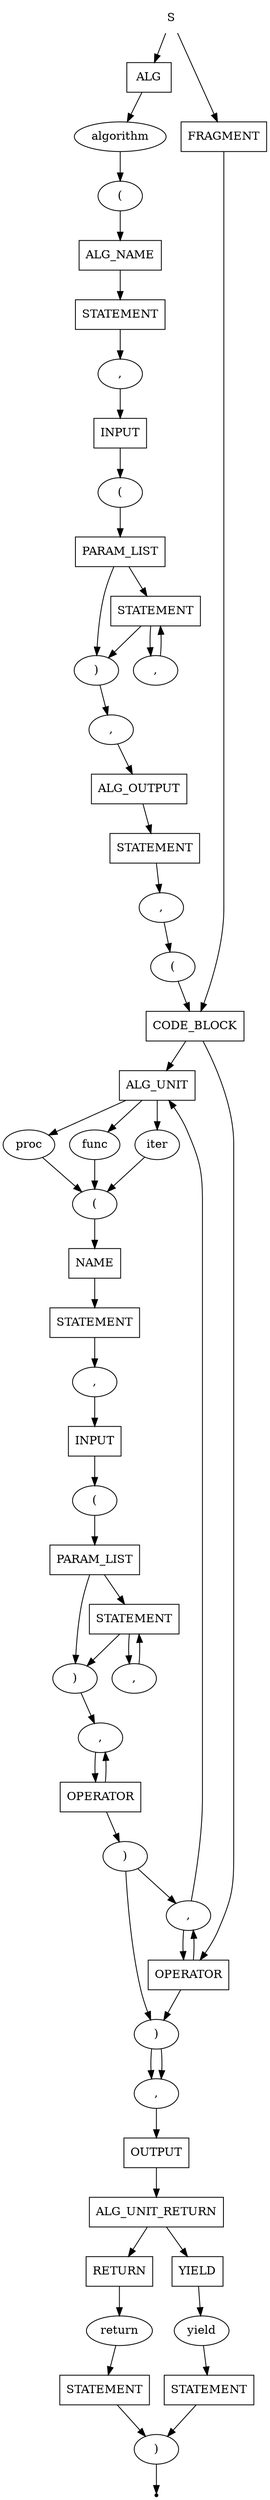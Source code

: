 digraph S {
    start [label=S shape=plaintext]
    alg [label=ALG shape=box]

    statement [label=STATEMENT shape=box]

    algorithm [label=algorithm shape=oval]
    alg_br_open [label="(" shape=oval]
    alg_br_close [label=")" shape=oval]
    alg_name [label=ALG_NAME shape=box]
    alg_comma_1 [label="," shape=oval]
    alg_comma_2 [label="," shape=oval]
    alg_comma_3 [label="," shape=oval]
    alg_comma_4 [label="," shape=oval]
    input [label=INPUT shape=box]
    alg_output [label=ALG_OUTPUT shape=box]
    out_statement [label=STATEMENT shape=box]

    cb_open [label="(" shape=oval]
    cb_close [label=")" shape=oval]
    code_block [label=CODE_BLOCK shape=box]
    output [label=OUTPUT shape=box]

    return_type [label=ALG_UNIT_RETURN shape=box]
    return [label=RETURN shape=box]
    
    return_command [label="return" shape=oval]
    return_command_statement [label=STATEMENT shape=box]

    yield [label=YIELD shape=box]

    yield_command [label="yield" shape=oval]
    yield_command_statement [label=STATEMENT shape=box]

    input_br_open [label="(" shape=oval]
    input_br_close [label=")" shape=oval]
    param_list [label=PARAM_LIST shape=box]

    param_list_statement [label=STATEMENT shape=box]
    param_list_comma [label="," shape=oval]

    fragment [label=FRAGMENT shape=box]
    end [label="" shape=point]

    alg_unit [label=ALG_UNIT shape=box]

    proc [label=proc shape=oval]
    func [label=func shape=oval]
    iter [label=iter shape=oval]
    alg_unit_br_open [label="(" shape=oval]
    alg_unit_br_close [label=")" shape=oval]
    alg_unit_name [label=NAME shape=box]
    alg_unit_name_statement [label=STATEMENT shape=box]
    alg_unit_comma_1 [label="," shape=oval]
    alg_unit_comma_2 [label="," shape=oval]
    alg_unit_input [label=INPUT shape=box]

    input_br_open_2 [label="(" shape=oval]
    input_br_close_2 [label=")" shape=oval]
    param_list_2 [label=PARAM_LIST shape=box]

    param_list_statement_2 [label=STATEMENT shape=box]
    param_list_comma_2 [label="," shape=oval]

    alg_unit_operator [label=OPERATOR shape=box]

    operator [label=OPERATOR shape=box]
    code_block_comma [label="," shape=oval]






    start -> alg
    start -> fragment
    fragment -> code_block

    alg -> algorithm
    algorithm -> alg_br_open
    alg_br_open -> alg_name
    alg_name -> statement
    statement -> alg_comma_1
    alg_comma_1 -> input

    input -> input_br_open
    input_br_open -> param_list
    input_br_close -> alg_comma_2

    param_list -> param_list_statement
    param_list_statement -> param_list_comma
    param_list_comma -> param_list_statement
    param_list_statement -> input_br_close
    param_list -> input_br_close

    alg_comma_2 -> alg_output
    alg_output -> out_statement
    out_statement -> alg_comma_3

    alg_comma_3 -> cb_open
    cb_open -> code_block
    code_block -> alg_unit
    cb_close -> alg_comma_4

    code_block -> operator
    code_block_comma -> alg_unit
    code_block_comma -> operator
    operator -> code_block_comma
    
    alg_unit -> func
    alg_unit -> proc
    alg_unit -> iter
    func -> alg_unit_br_open
    proc -> alg_unit_br_open
    iter -> alg_unit_br_open
    alg_unit_br_open -> alg_unit_name
    alg_unit_name -> alg_unit_name_statement
    alg_unit_name_statement -> alg_unit_comma_1
    alg_unit_comma_1 -> alg_unit_input
    alg_unit_input -> input_br_open_2
    
    input_br_open_2 -> param_list_2
    param_list_2 -> param_list_statement_2
    param_list_statement_2 -> param_list_comma_2
    param_list_comma_2 -> param_list_statement_2
    param_list_statement_2 -> input_br_close_2
    param_list_2 -> input_br_close_2

    input_br_close_2 -> alg_unit_comma_2
    alg_unit_comma_2 -> alg_unit_operator
    alg_unit_operator -> alg_unit_comma_2
    alg_unit_operator -> alg_unit_br_close
    alg_unit_br_close -> code_block_comma
    alg_unit_br_close -> cb_close

    operator -> cb_close
    cb_close -> alg_comma_4

    alg_comma_4 -> output

    output -> return_type
    return_type -> return
    return_type -> yield

    return -> return_command
    return_command -> return_command_statement
    return_command_statement -> alg_br_close
    
    yield -> yield_command
    yield_command -> yield_command_statement
    yield_command_statement -> alg_br_close

    alg_br_close -> end
}

